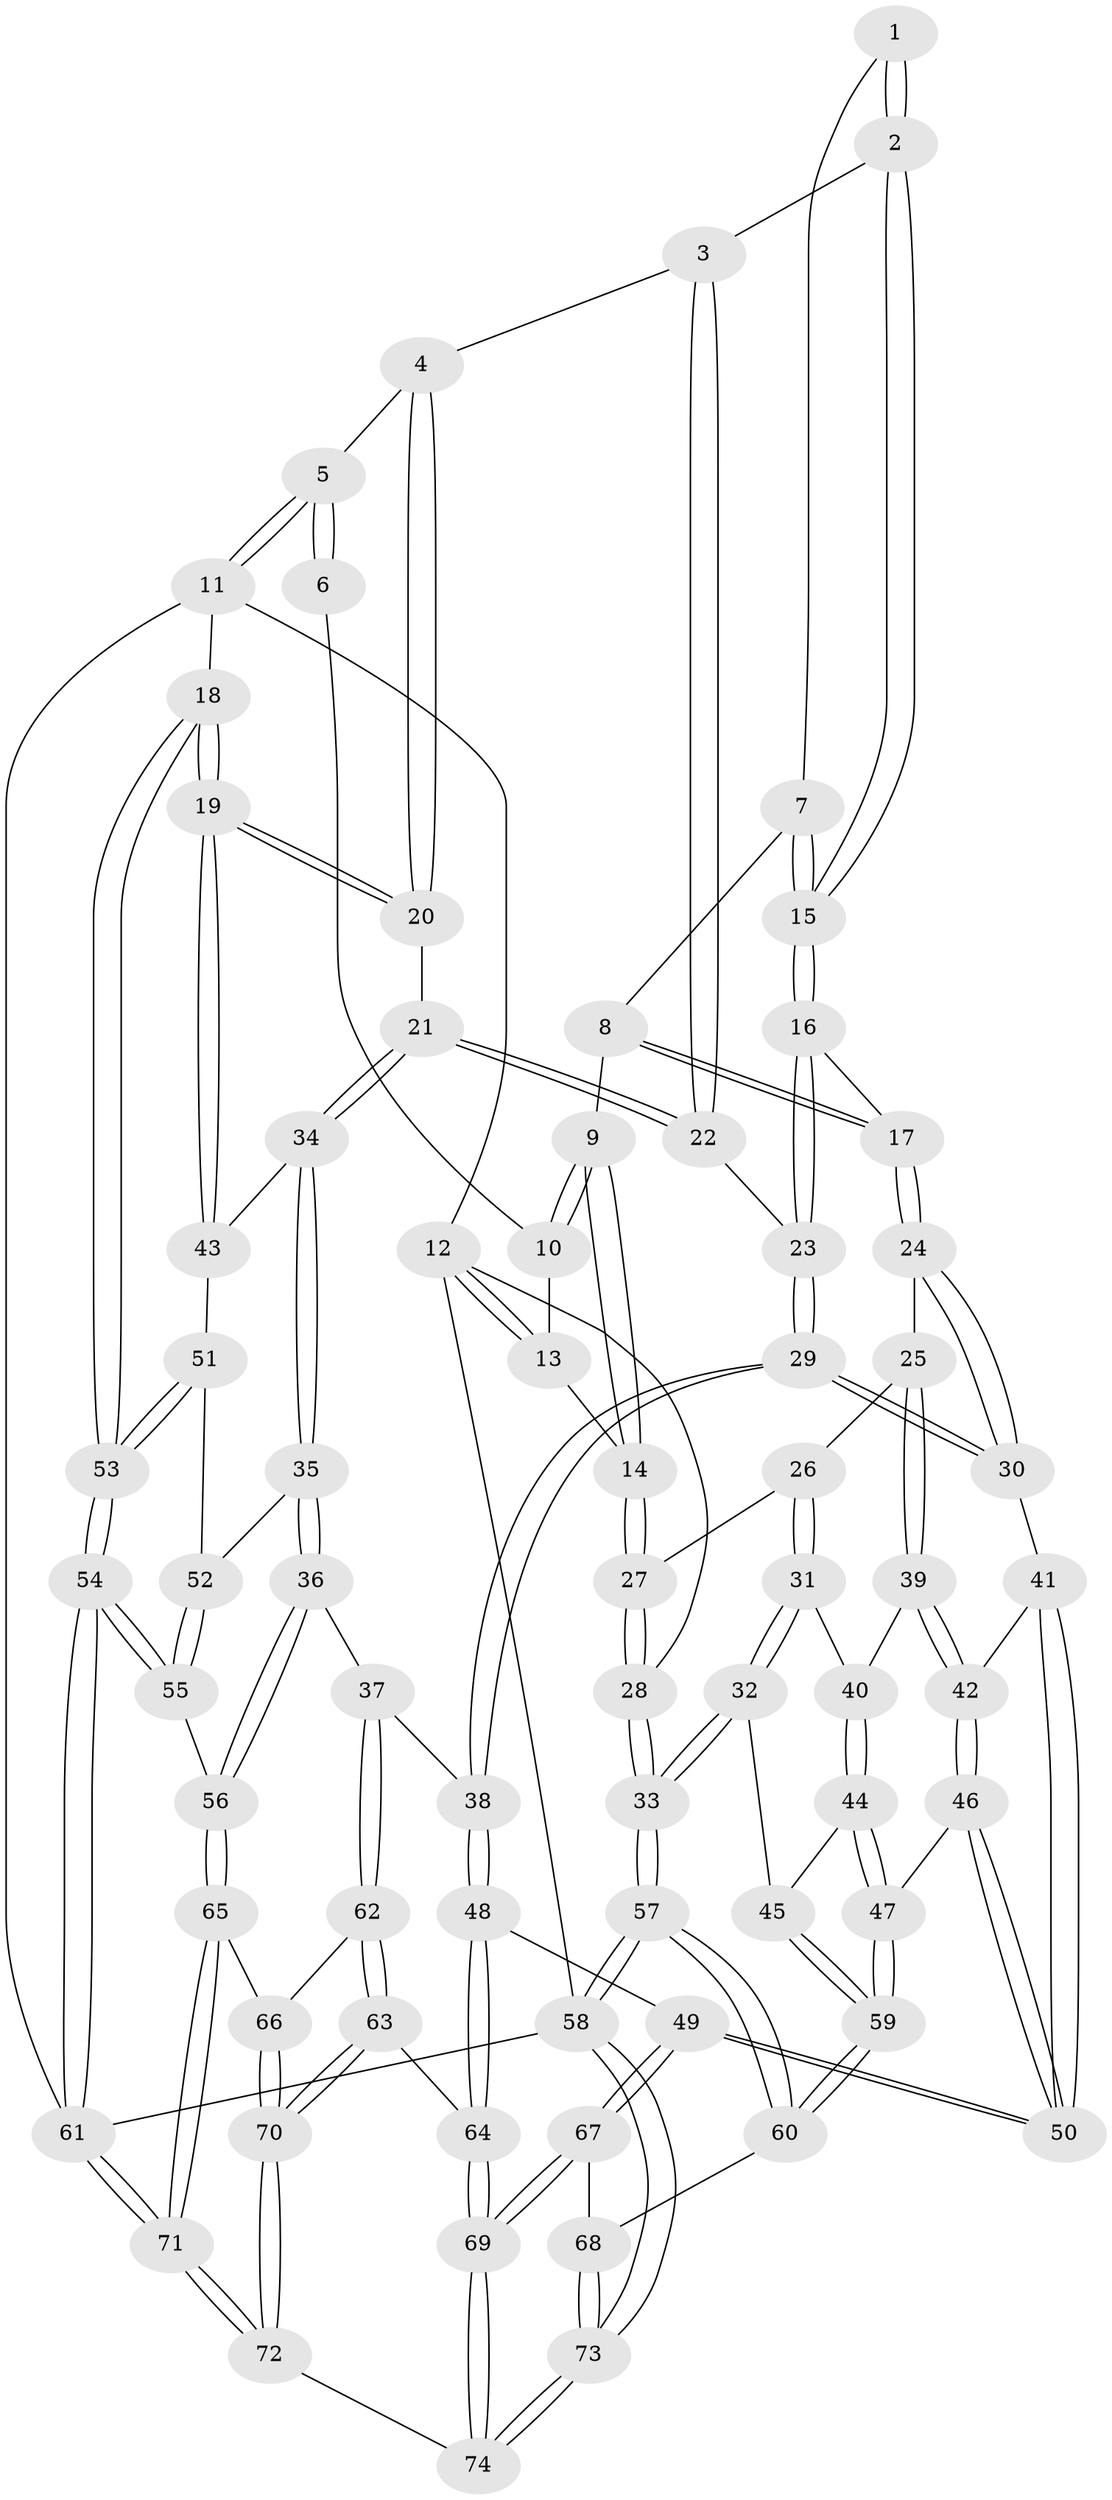 // coarse degree distribution, {4: 0.4782608695652174, 7: 0.13043478260869565, 2: 0.043478260869565216, 3: 0.2608695652173913, 6: 0.043478260869565216, 5: 0.043478260869565216}
// Generated by graph-tools (version 1.1) at 2025/21/03/04/25 18:21:05]
// undirected, 74 vertices, 182 edges
graph export_dot {
graph [start="1"]
  node [color=gray90,style=filled];
  1 [pos="+0.17910933644006258+0"];
  2 [pos="+0.4504950298813432+0.15832255899505546"];
  3 [pos="+0.6878876951521068+0.04945873031568856"];
  4 [pos="+0.8327141149104462+0"];
  5 [pos="+0.8729243180691998+0"];
  6 [pos="+0.16655154578935782+0"];
  7 [pos="+0.2390804501025927+0.12533631544767873"];
  8 [pos="+0.21805131212456377+0.19448018916704402"];
  9 [pos="+0.15890129458966384+0.2292186700232627"];
  10 [pos="+0.13644314464108226+0"];
  11 [pos="+1+0"];
  12 [pos="+0+0"];
  13 [pos="+0+0"];
  14 [pos="+0.1521146730066255+0.2342361409300994"];
  15 [pos="+0.44428244813902584+0.16760766610787217"];
  16 [pos="+0.4407105113249496+0.17731392853144273"];
  17 [pos="+0.3883609182403662+0.2820033828669922"];
  18 [pos="+1+0.4430468023226402"];
  19 [pos="+1+0.43150789826421126"];
  20 [pos="+0.8542903430942123+0.3403783661570261"];
  21 [pos="+0.7506209094674228+0.43172144525600925"];
  22 [pos="+0.6480506972700277+0.3432125334505299"];
  23 [pos="+0.6173367584634547+0.35325343143963"];
  24 [pos="+0.3838121047763762+0.35483291516957055"];
  25 [pos="+0.2720292188316146+0.36920957298681667"];
  26 [pos="+0.1930304010671918+0.3489016569683742"];
  27 [pos="+0.10781173369841765+0.2903693258798014"];
  28 [pos="+0+0.3423600238666651"];
  29 [pos="+0.4621203365201256+0.43097044856350186"];
  30 [pos="+0.4272717497671483+0.4169983201074257"];
  31 [pos="+0.16387498432538802+0.4630243268025019"];
  32 [pos="+0+0.47172024456135186"];
  33 [pos="+0+0.4196181826264231"];
  34 [pos="+0.753888749596291+0.47324601097067814"];
  35 [pos="+0.7339692867085633+0.539037530806811"];
  36 [pos="+0.7151854878224033+0.5699609568902909"];
  37 [pos="+0.6172165040662213+0.5973763082056408"];
  38 [pos="+0.5024841796072901+0.49936487179253364"];
  39 [pos="+0.2153308727304275+0.5107083278917273"];
  40 [pos="+0.20842127813883568+0.5083972249511409"];
  41 [pos="+0.40884452998992943+0.44066000860832605"];
  42 [pos="+0.23551525776394358+0.5356597213628836"];
  43 [pos="+0.8477698458788463+0.48519598223513166"];
  44 [pos="+0.11444260079317381+0.5440669966957801"];
  45 [pos="+0+0.4885001071601403"];
  46 [pos="+0.2472747991326023+0.6351733596773894"];
  47 [pos="+0.1809826296649933+0.6317332706134259"];
  48 [pos="+0.3783181458027324+0.727663969550176"];
  49 [pos="+0.3205339709943085+0.7164911410756508"];
  50 [pos="+0.30980447877915895+0.6940448389959117"];
  51 [pos="+0.9296984864558893+0.5648035872919741"];
  52 [pos="+0.9094174012234375+0.5844544110733786"];
  53 [pos="+1+0.4549297821856509"];
  54 [pos="+1+0.6567402653375564"];
  55 [pos="+0.8920791981220805+0.7119229001578021"];
  56 [pos="+0.831913198934723+0.7552781002218321"];
  57 [pos="+0+1"];
  58 [pos="+0+1"];
  59 [pos="+0.08393702847855829+0.669487724449061"];
  60 [pos="+0.07901300745843703+0.7144255055066542"];
  61 [pos="+1+1"];
  62 [pos="+0.5529843481927217+0.7342070250067695"];
  63 [pos="+0.5090018154054131+0.7847099130252924"];
  64 [pos="+0.5004712932413973+0.78703855590916"];
  65 [pos="+0.830165625617792+0.7633103252412138"];
  66 [pos="+0.8111796699951049+0.7680721092962806"];
  67 [pos="+0.28568049917800425+0.7566948385832417"];
  68 [pos="+0.24967799445622357+0.7931495120365236"];
  69 [pos="+0.4257407646899532+1"];
  70 [pos="+0.6332732434678341+0.8712210789430826"];
  71 [pos="+1+1"];
  72 [pos="+0.7990299703159583+1"];
  73 [pos="+0.036892078481507946+1"];
  74 [pos="+0.39525055233186646+1"];
  1 -- 2;
  1 -- 2;
  1 -- 7;
  2 -- 3;
  2 -- 15;
  2 -- 15;
  3 -- 4;
  3 -- 22;
  3 -- 22;
  4 -- 5;
  4 -- 20;
  4 -- 20;
  5 -- 6;
  5 -- 6;
  5 -- 11;
  5 -- 11;
  6 -- 10;
  7 -- 8;
  7 -- 15;
  7 -- 15;
  8 -- 9;
  8 -- 17;
  8 -- 17;
  9 -- 10;
  9 -- 10;
  9 -- 14;
  9 -- 14;
  10 -- 13;
  11 -- 12;
  11 -- 18;
  11 -- 61;
  12 -- 13;
  12 -- 13;
  12 -- 28;
  12 -- 58;
  13 -- 14;
  14 -- 27;
  14 -- 27;
  15 -- 16;
  15 -- 16;
  16 -- 17;
  16 -- 23;
  16 -- 23;
  17 -- 24;
  17 -- 24;
  18 -- 19;
  18 -- 19;
  18 -- 53;
  18 -- 53;
  19 -- 20;
  19 -- 20;
  19 -- 43;
  19 -- 43;
  20 -- 21;
  21 -- 22;
  21 -- 22;
  21 -- 34;
  21 -- 34;
  22 -- 23;
  23 -- 29;
  23 -- 29;
  24 -- 25;
  24 -- 30;
  24 -- 30;
  25 -- 26;
  25 -- 39;
  25 -- 39;
  26 -- 27;
  26 -- 31;
  26 -- 31;
  27 -- 28;
  27 -- 28;
  28 -- 33;
  28 -- 33;
  29 -- 30;
  29 -- 30;
  29 -- 38;
  29 -- 38;
  30 -- 41;
  31 -- 32;
  31 -- 32;
  31 -- 40;
  32 -- 33;
  32 -- 33;
  32 -- 45;
  33 -- 57;
  33 -- 57;
  34 -- 35;
  34 -- 35;
  34 -- 43;
  35 -- 36;
  35 -- 36;
  35 -- 52;
  36 -- 37;
  36 -- 56;
  36 -- 56;
  37 -- 38;
  37 -- 62;
  37 -- 62;
  38 -- 48;
  38 -- 48;
  39 -- 40;
  39 -- 42;
  39 -- 42;
  40 -- 44;
  40 -- 44;
  41 -- 42;
  41 -- 50;
  41 -- 50;
  42 -- 46;
  42 -- 46;
  43 -- 51;
  44 -- 45;
  44 -- 47;
  44 -- 47;
  45 -- 59;
  45 -- 59;
  46 -- 47;
  46 -- 50;
  46 -- 50;
  47 -- 59;
  47 -- 59;
  48 -- 49;
  48 -- 64;
  48 -- 64;
  49 -- 50;
  49 -- 50;
  49 -- 67;
  49 -- 67;
  51 -- 52;
  51 -- 53;
  51 -- 53;
  52 -- 55;
  52 -- 55;
  53 -- 54;
  53 -- 54;
  54 -- 55;
  54 -- 55;
  54 -- 61;
  54 -- 61;
  55 -- 56;
  56 -- 65;
  56 -- 65;
  57 -- 58;
  57 -- 58;
  57 -- 60;
  57 -- 60;
  58 -- 73;
  58 -- 73;
  58 -- 61;
  59 -- 60;
  59 -- 60;
  60 -- 68;
  61 -- 71;
  61 -- 71;
  62 -- 63;
  62 -- 63;
  62 -- 66;
  63 -- 64;
  63 -- 70;
  63 -- 70;
  64 -- 69;
  64 -- 69;
  65 -- 66;
  65 -- 71;
  65 -- 71;
  66 -- 70;
  66 -- 70;
  67 -- 68;
  67 -- 69;
  67 -- 69;
  68 -- 73;
  68 -- 73;
  69 -- 74;
  69 -- 74;
  70 -- 72;
  70 -- 72;
  71 -- 72;
  71 -- 72;
  72 -- 74;
  73 -- 74;
  73 -- 74;
}
